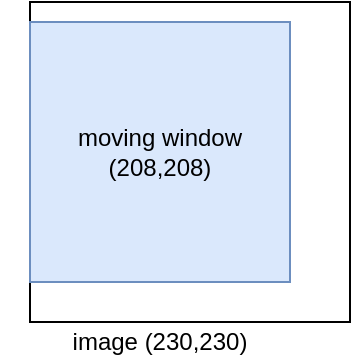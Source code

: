 <mxfile version="14.4.3" type="device"><diagram id="RLmBy-huUZzfJzHNUoRb" name="第 1 页"><mxGraphModel dx="1355" dy="825" grid="1" gridSize="10" guides="1" tooltips="1" connect="1" arrows="1" fold="1" page="1" pageScale="1" pageWidth="1654" pageHeight="1169" math="0" shadow="0"><root><mxCell id="0"/><mxCell id="1" parent="0"/><mxCell id="lEDdZm2KorhUa7NADFuY-5" value="image (230,230)" style="text;html=1;strokeColor=none;fillColor=none;align=center;verticalAlign=middle;whiteSpace=wrap;rounded=0;" vertex="1" parent="1"><mxGeometry x="275" y="380" width="160" height="20" as="geometry"/></mxCell><mxCell id="lEDdZm2KorhUa7NADFuY-6" value="" style="group" vertex="1" connectable="0" parent="1"><mxGeometry x="290" y="220" width="160" height="160" as="geometry"/></mxCell><mxCell id="lEDdZm2KorhUa7NADFuY-2" value="" style="whiteSpace=wrap;html=1;aspect=fixed;" vertex="1" parent="lEDdZm2KorhUa7NADFuY-6"><mxGeometry width="160" height="160" as="geometry"/></mxCell><mxCell id="lEDdZm2KorhUa7NADFuY-3" value="moving window&lt;br&gt;(208,208)" style="whiteSpace=wrap;html=1;aspect=fixed;fillColor=#dae8fc;strokeColor=#6c8ebf;" vertex="1" parent="lEDdZm2KorhUa7NADFuY-6"><mxGeometry y="10" width="130" height="130" as="geometry"/></mxCell></root></mxGraphModel></diagram></mxfile>